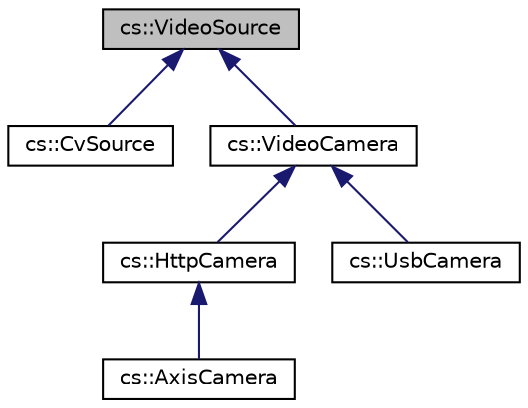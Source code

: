 digraph "cs::VideoSource"
{
  edge [fontname="Helvetica",fontsize="10",labelfontname="Helvetica",labelfontsize="10"];
  node [fontname="Helvetica",fontsize="10",shape=record];
  Node1 [label="cs::VideoSource",height=0.2,width=0.4,color="black", fillcolor="grey75", style="filled", fontcolor="black"];
  Node1 -> Node2 [dir="back",color="midnightblue",fontsize="10",style="solid",fontname="Helvetica"];
  Node2 [label="cs::CvSource",height=0.2,width=0.4,color="black", fillcolor="white", style="filled",URL="$classcs_1_1CvSource.html",tooltip="A source for user code to provide OpenCV images as video frames. "];
  Node1 -> Node3 [dir="back",color="midnightblue",fontsize="10",style="solid",fontname="Helvetica"];
  Node3 [label="cs::VideoCamera",height=0.2,width=0.4,color="black", fillcolor="white", style="filled",URL="$classcs_1_1VideoCamera.html",tooltip="A source that represents a video camera. "];
  Node3 -> Node4 [dir="back",color="midnightblue",fontsize="10",style="solid",fontname="Helvetica"];
  Node4 [label="cs::HttpCamera",height=0.2,width=0.4,color="black", fillcolor="white", style="filled",URL="$classcs_1_1HttpCamera.html",tooltip="A source that represents a MJPEG-over-HTTP (IP) camera. "];
  Node4 -> Node5 [dir="back",color="midnightblue",fontsize="10",style="solid",fontname="Helvetica"];
  Node5 [label="cs::AxisCamera",height=0.2,width=0.4,color="black", fillcolor="white", style="filled",URL="$classcs_1_1AxisCamera.html",tooltip="A source that represents an Axis IP camera. "];
  Node3 -> Node6 [dir="back",color="midnightblue",fontsize="10",style="solid",fontname="Helvetica"];
  Node6 [label="cs::UsbCamera",height=0.2,width=0.4,color="black", fillcolor="white", style="filled",URL="$classcs_1_1UsbCamera.html",tooltip="A source that represents a USB camera. "];
}
